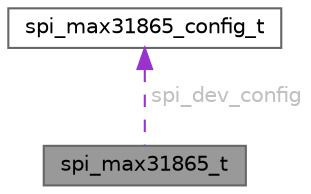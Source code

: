 digraph "spi_max31865_t"
{
 // LATEX_PDF_SIZE
  bgcolor="transparent";
  edge [fontname=Helvetica,fontsize=10,labelfontname=Helvetica,labelfontsize=10];
  node [fontname=Helvetica,fontsize=10,shape=box,height=0.2,width=0.4];
  Node1 [id="Node000001",label="spi_max31865_t",height=0.2,width=0.4,color="gray40", fillcolor="grey60", style="filled", fontcolor="black",tooltip="MAX31865 SPI device structure."];
  Node2 -> Node1 [id="edge1_Node000001_Node000002",dir="back",color="darkorchid3",style="dashed",tooltip=" ",label=" spi_dev_config",fontcolor="grey" ];
  Node2 [id="Node000002",label="spi_max31865_config_t",height=0.2,width=0.4,color="gray40", fillcolor="white", style="filled",URL="$structspi__max31865__config__t.html",tooltip="MAX31865 SPI device configuration structure."];
}
